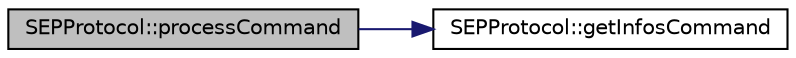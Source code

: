 digraph "SEPProtocol::processCommand"
{
 // LATEX_PDF_SIZE
  edge [fontname="Helvetica",fontsize="10",labelfontname="Helvetica",labelfontsize="10"];
  node [fontname="Helvetica",fontsize="10",shape=record];
  rankdir="LR";
  Node1 [label="SEPProtocol::processCommand",height=0.2,width=0.4,color="black", fillcolor="grey75", style="filled", fontcolor="black",tooltip=" "];
  Node1 -> Node2 [color="midnightblue",fontsize="10",style="solid",fontname="Helvetica"];
  Node2 [label="SEPProtocol::getInfosCommand",height=0.2,width=0.4,color="black", fillcolor="white", style="filled",URL="$classSEPProtocol.html#af39870488d6da1cad97f2b860488673d",tooltip=" "];
}
